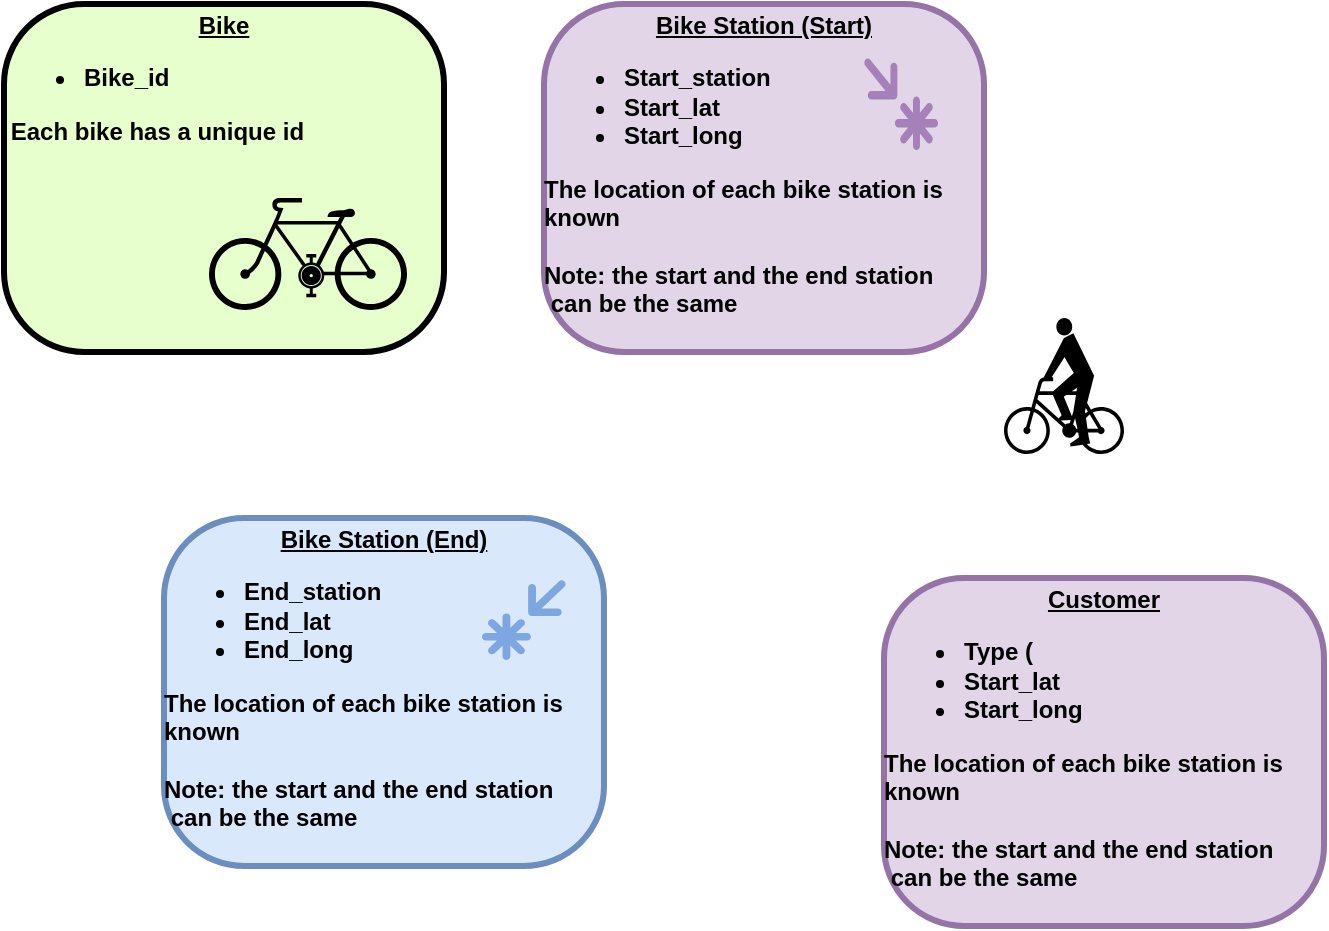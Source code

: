 <mxfile version="16.4.5" type="github">
  <diagram name="Page-1" id="c7558073-3199-34d8-9f00-42111426c3f3">
    <mxGraphModel dx="834" dy="772" grid="1" gridSize="10" guides="1" tooltips="1" connect="1" arrows="1" fold="1" page="1" pageScale="1" pageWidth="826" pageHeight="1169" background="none" math="0" shadow="0">
      <root>
        <mxCell id="0" />
        <mxCell id="1" parent="0" />
        <mxCell id="DKgWzSn5s0b5Owi-XkWh-98" value="" style="shape=mxgraph.signs.transportation.bicycler;html=1;pointerEvents=1;fillColor=#000000;strokeColor=none;verticalLabelPosition=bottom;verticalAlign=top;align=center;sketch=0;" vertex="1" parent="1">
          <mxGeometry x="510" y="180" width="60" height="68" as="geometry" />
        </mxCell>
        <mxCell id="DKgWzSn5s0b5Owi-XkWh-102" value="" style="group" vertex="1" connectable="0" parent="1">
          <mxGeometry x="10" y="23" width="220" height="174" as="geometry" />
        </mxCell>
        <mxCell id="2" value="&lt;p style=&quot;text-align: center ; margin: 4px 0px 0px ; text-decoration: underline&quot;&gt;Bike&lt;/p&gt;&lt;p style=&quot;margin: 4px 0px 0px&quot;&gt;&lt;/p&gt;&lt;ul&gt;&lt;li&gt;Bike_id&lt;/li&gt;&lt;/ul&gt;&lt;div&gt;&lt;span style=&quot;white-space: pre&quot;&gt;	&lt;/span&gt;Each bike has a unique id&lt;/div&gt;&lt;p&gt;&lt;/p&gt;" style="verticalAlign=middle;align=left;overflow=fill;fontSize=12;fontFamily=Helvetica;html=1;rounded=1;fontStyle=1;strokeWidth=3;fillColor=#E6FFCC;arcSize=23;" parent="DKgWzSn5s0b5Owi-XkWh-102" vertex="1">
          <mxGeometry width="220" height="174" as="geometry" />
        </mxCell>
        <mxCell id="DKgWzSn5s0b5Owi-XkWh-97" value="" style="shape=mxgraph.signs.transportation.bicycle_2;html=1;pointerEvents=1;fillColor=#000000;strokeColor=none;verticalLabelPosition=bottom;verticalAlign=top;align=center;sketch=0;" vertex="1" parent="DKgWzSn5s0b5Owi-XkWh-102">
          <mxGeometry x="102.5" y="97" width="99" height="56" as="geometry" />
        </mxCell>
        <mxCell id="DKgWzSn5s0b5Owi-XkWh-106" value="" style="group" vertex="1" connectable="0" parent="1">
          <mxGeometry x="90" y="280" width="220" height="174" as="geometry" />
        </mxCell>
        <mxCell id="DKgWzSn5s0b5Owi-XkWh-104" value="&lt;p style=&quot;text-align: center ; margin: 4px 0px 0px ; text-decoration: underline&quot;&gt;Bike Station (End)&lt;/p&gt;&lt;p style=&quot;margin: 4px 0px 0px&quot;&gt;&lt;/p&gt;&lt;ul&gt;&lt;li&gt;&lt;span style=&quot;text-align: center&quot;&gt;End&lt;/span&gt;_station&lt;/li&gt;&lt;li&gt;&lt;span style=&quot;text-align: center&quot;&gt;End&lt;/span&gt;_lat&lt;/li&gt;&lt;li&gt;&lt;span style=&quot;text-align: center&quot;&gt;End&lt;/span&gt;_long&lt;/li&gt;&lt;/ul&gt;&lt;div&gt;The location of each bike station is&lt;br&gt;known&lt;br&gt;&lt;br&gt;Note: the start and the end station&lt;br&gt;&lt;span&gt;	&lt;/span&gt;&lt;span style=&quot;white-space: pre&quot;&gt;	&lt;/span&gt;can be the same&lt;br&gt;&lt;/div&gt;&lt;p&gt;&lt;/p&gt;&lt;p&gt;&lt;/p&gt;" style="verticalAlign=middle;align=left;overflow=fill;fontSize=12;fontFamily=Helvetica;html=1;rounded=1;fontStyle=1;strokeWidth=3;fillColor=#dae8fc;arcSize=23;strokeColor=#6c8ebf;" vertex="1" parent="DKgWzSn5s0b5Owi-XkWh-106">
          <mxGeometry width="220" height="174" as="geometry" />
        </mxCell>
        <mxCell id="DKgWzSn5s0b5Owi-XkWh-105" value="" style="shape=mxgraph.signs.travel.point_of_interest;html=1;pointerEvents=1;fillColor=#7EA6E0;strokeColor=none;verticalLabelPosition=bottom;verticalAlign=top;align=center;sketch=0;rotation=90;" vertex="1" parent="DKgWzSn5s0b5Owi-XkWh-106">
          <mxGeometry x="160" y="30" width="40" height="42" as="geometry" />
        </mxCell>
        <mxCell id="DKgWzSn5s0b5Owi-XkWh-107" value="" style="group" vertex="1" connectable="0" parent="1">
          <mxGeometry x="280" y="23" width="220" height="174" as="geometry" />
        </mxCell>
        <mxCell id="DKgWzSn5s0b5Owi-XkWh-100" value="&lt;p style=&quot;text-align: center ; margin: 4px 0px 0px ; text-decoration: underline&quot;&gt;Bike Station (Start)&lt;/p&gt;&lt;p style=&quot;margin: 4px 0px 0px&quot;&gt;&lt;/p&gt;&lt;ul&gt;&lt;li&gt;Start_station&lt;/li&gt;&lt;li&gt;Start_lat&lt;/li&gt;&lt;li&gt;Start_long&lt;/li&gt;&lt;/ul&gt;&lt;div&gt;The location of each bike station is&lt;br&gt;known&lt;br&gt;&lt;br&gt;Note: the start and the end station&lt;br&gt;&lt;span style=&quot;white-space: pre&quot;&gt;	&lt;/span&gt;can be the same&lt;br&gt;&lt;/div&gt;&lt;p&gt;&lt;/p&gt;&lt;p&gt;&lt;/p&gt;" style="verticalAlign=middle;align=left;overflow=fill;fontSize=12;fontFamily=Helvetica;html=1;rounded=1;fontStyle=1;strokeWidth=3;fillColor=#e1d5e7;arcSize=23;strokeColor=#9673a6;" vertex="1" parent="DKgWzSn5s0b5Owi-XkWh-107">
          <mxGeometry width="220" height="174" as="geometry" />
        </mxCell>
        <mxCell id="DKgWzSn5s0b5Owi-XkWh-99" value="" style="shape=mxgraph.signs.travel.point_of_interest;html=1;pointerEvents=1;fillColor=#A680B8;strokeColor=none;verticalLabelPosition=bottom;verticalAlign=top;align=center;sketch=0;" vertex="1" parent="DKgWzSn5s0b5Owi-XkWh-107">
          <mxGeometry x="160" y="27" width="37" height="46" as="geometry" />
        </mxCell>
        <mxCell id="DKgWzSn5s0b5Owi-XkWh-109" value="&lt;p style=&quot;text-align: center ; margin: 4px 0px 0px ; text-decoration: underline&quot;&gt;Customer&lt;/p&gt;&lt;p style=&quot;margin: 4px 0px 0px&quot;&gt;&lt;/p&gt;&lt;ul&gt;&lt;li&gt;Type (&lt;/li&gt;&lt;li&gt;Start_lat&lt;/li&gt;&lt;li&gt;Start_long&lt;/li&gt;&lt;/ul&gt;&lt;div&gt;The location of each bike station is&lt;br&gt;known&lt;br&gt;&lt;br&gt;Note: the start and the end station&lt;br&gt;&lt;span style=&quot;white-space: pre&quot;&gt;	&lt;/span&gt;can be the same&lt;br&gt;&lt;/div&gt;&lt;p&gt;&lt;/p&gt;&lt;p&gt;&lt;/p&gt;" style="verticalAlign=middle;align=left;overflow=fill;fontSize=12;fontFamily=Helvetica;html=1;rounded=1;fontStyle=1;strokeWidth=3;fillColor=#e1d5e7;arcSize=23;strokeColor=#9673a6;" vertex="1" parent="1">
          <mxGeometry x="450" y="310" width="220" height="174" as="geometry" />
        </mxCell>
      </root>
    </mxGraphModel>
  </diagram>
</mxfile>
